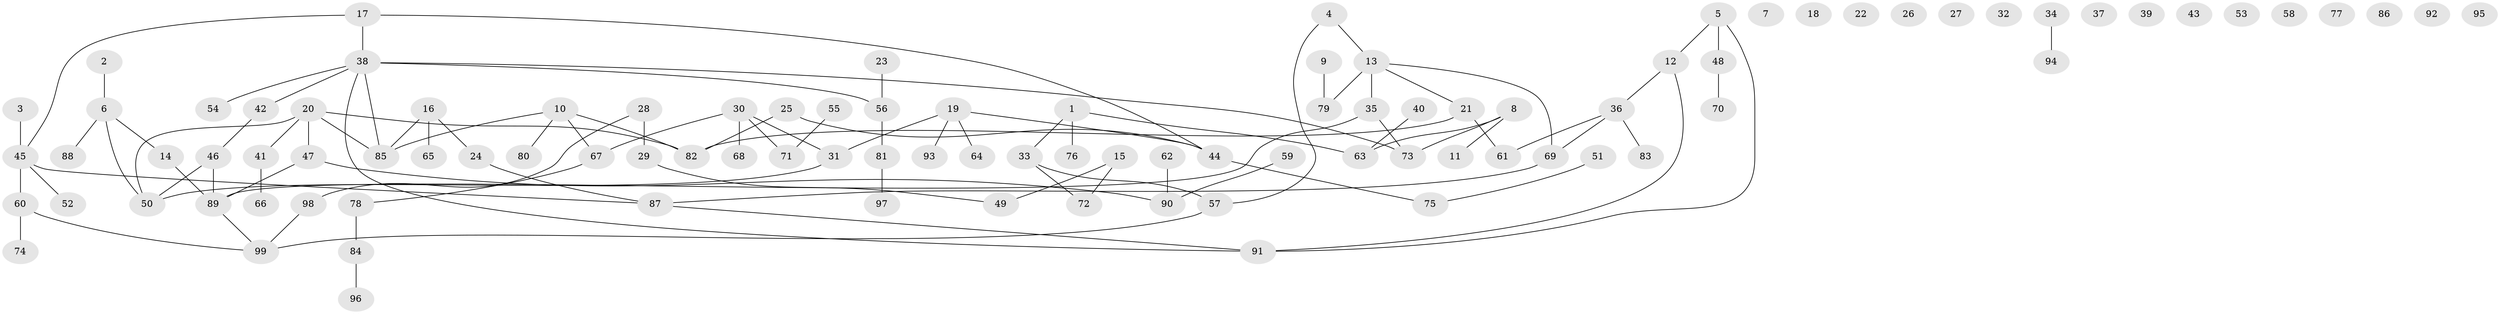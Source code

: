 // Generated by graph-tools (version 1.1) at 2025/49/03/09/25 03:49:15]
// undirected, 99 vertices, 101 edges
graph export_dot {
graph [start="1"]
  node [color=gray90,style=filled];
  1;
  2;
  3;
  4;
  5;
  6;
  7;
  8;
  9;
  10;
  11;
  12;
  13;
  14;
  15;
  16;
  17;
  18;
  19;
  20;
  21;
  22;
  23;
  24;
  25;
  26;
  27;
  28;
  29;
  30;
  31;
  32;
  33;
  34;
  35;
  36;
  37;
  38;
  39;
  40;
  41;
  42;
  43;
  44;
  45;
  46;
  47;
  48;
  49;
  50;
  51;
  52;
  53;
  54;
  55;
  56;
  57;
  58;
  59;
  60;
  61;
  62;
  63;
  64;
  65;
  66;
  67;
  68;
  69;
  70;
  71;
  72;
  73;
  74;
  75;
  76;
  77;
  78;
  79;
  80;
  81;
  82;
  83;
  84;
  85;
  86;
  87;
  88;
  89;
  90;
  91;
  92;
  93;
  94;
  95;
  96;
  97;
  98;
  99;
  1 -- 33;
  1 -- 63;
  1 -- 76;
  2 -- 6;
  3 -- 45;
  4 -- 13;
  4 -- 57;
  5 -- 12;
  5 -- 48;
  5 -- 91;
  6 -- 14;
  6 -- 50;
  6 -- 88;
  8 -- 11;
  8 -- 63;
  8 -- 73;
  9 -- 79;
  10 -- 67;
  10 -- 80;
  10 -- 82;
  10 -- 85;
  12 -- 36;
  12 -- 91;
  13 -- 21;
  13 -- 35;
  13 -- 69;
  13 -- 79;
  14 -- 89;
  15 -- 49;
  15 -- 72;
  16 -- 24;
  16 -- 65;
  16 -- 85;
  17 -- 38;
  17 -- 44;
  17 -- 45;
  19 -- 31;
  19 -- 44;
  19 -- 64;
  19 -- 93;
  20 -- 41;
  20 -- 47;
  20 -- 50;
  20 -- 82;
  20 -- 85;
  21 -- 61;
  21 -- 82;
  23 -- 56;
  24 -- 87;
  25 -- 44;
  25 -- 82;
  28 -- 29;
  28 -- 98;
  29 -- 49;
  30 -- 31;
  30 -- 67;
  30 -- 68;
  30 -- 71;
  31 -- 50;
  33 -- 57;
  33 -- 72;
  34 -- 94;
  35 -- 73;
  35 -- 89;
  36 -- 61;
  36 -- 69;
  36 -- 83;
  38 -- 42;
  38 -- 54;
  38 -- 56;
  38 -- 73;
  38 -- 85;
  38 -- 91;
  40 -- 63;
  41 -- 66;
  42 -- 46;
  44 -- 75;
  45 -- 52;
  45 -- 60;
  45 -- 87;
  46 -- 50;
  46 -- 89;
  47 -- 89;
  47 -- 90;
  48 -- 70;
  51 -- 75;
  55 -- 71;
  56 -- 81;
  57 -- 99;
  59 -- 90;
  60 -- 74;
  60 -- 99;
  62 -- 90;
  67 -- 78;
  69 -- 87;
  78 -- 84;
  81 -- 97;
  84 -- 96;
  87 -- 91;
  89 -- 99;
  98 -- 99;
}

